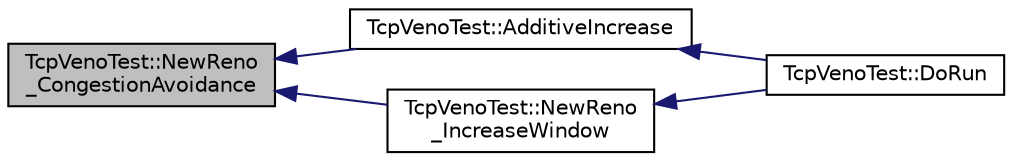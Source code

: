 digraph "TcpVenoTest::NewReno_CongestionAvoidance"
{
  edge [fontname="Helvetica",fontsize="10",labelfontname="Helvetica",labelfontsize="10"];
  node [fontname="Helvetica",fontsize="10",shape=record];
  rankdir="LR";
  Node1 [label="TcpVenoTest::NewReno\l_CongestionAvoidance",height=0.2,width=0.4,color="black", fillcolor="grey75", style="filled", fontcolor="black"];
  Node1 -> Node2 [dir="back",color="midnightblue",fontsize="10",style="solid"];
  Node2 [label="TcpVenoTest::AdditiveIncrease",height=0.2,width=0.4,color="black", fillcolor="white", style="filled",URL="$db/d48/classTcpVenoTest.html#afbbb437669e6d13a95e0de8c0e8a79b0",tooltip="TCP Veno additive increase formula. "];
  Node2 -> Node3 [dir="back",color="midnightblue",fontsize="10",style="solid"];
  Node3 [label="TcpVenoTest::DoRun",height=0.2,width=0.4,color="black", fillcolor="white", style="filled",URL="$db/d48/classTcpVenoTest.html#ac9a8c938515295419b597b999c724100",tooltip="Implementation to actually run this TestCase. "];
  Node1 -> Node4 [dir="back",color="midnightblue",fontsize="10",style="solid"];
  Node4 [label="TcpVenoTest::NewReno\l_IncreaseWindow",height=0.2,width=0.4,color="black", fillcolor="white", style="filled",URL="$db/d48/classTcpVenoTest.html#adb94384b4e1993d45709c93642819be4",tooltip="Mimics the NewReno IncreaseWindow algorithm. "];
  Node4 -> Node3 [dir="back",color="midnightblue",fontsize="10",style="solid"];
}
